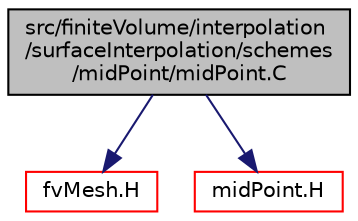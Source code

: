 digraph "src/finiteVolume/interpolation/surfaceInterpolation/schemes/midPoint/midPoint.C"
{
  bgcolor="transparent";
  edge [fontname="Helvetica",fontsize="10",labelfontname="Helvetica",labelfontsize="10"];
  node [fontname="Helvetica",fontsize="10",shape=record];
  Node0 [label="src/finiteVolume/interpolation\l/surfaceInterpolation/schemes\l/midPoint/midPoint.C",height=0.2,width=0.4,color="black", fillcolor="grey75", style="filled", fontcolor="black"];
  Node0 -> Node1 [color="midnightblue",fontsize="10",style="solid",fontname="Helvetica"];
  Node1 [label="fvMesh.H",height=0.2,width=0.4,color="red",URL="$a03719.html"];
  Node0 -> Node283 [color="midnightblue",fontsize="10",style="solid",fontname="Helvetica"];
  Node283 [label="midPoint.H",height=0.2,width=0.4,color="red",URL="$a04421.html"];
}
